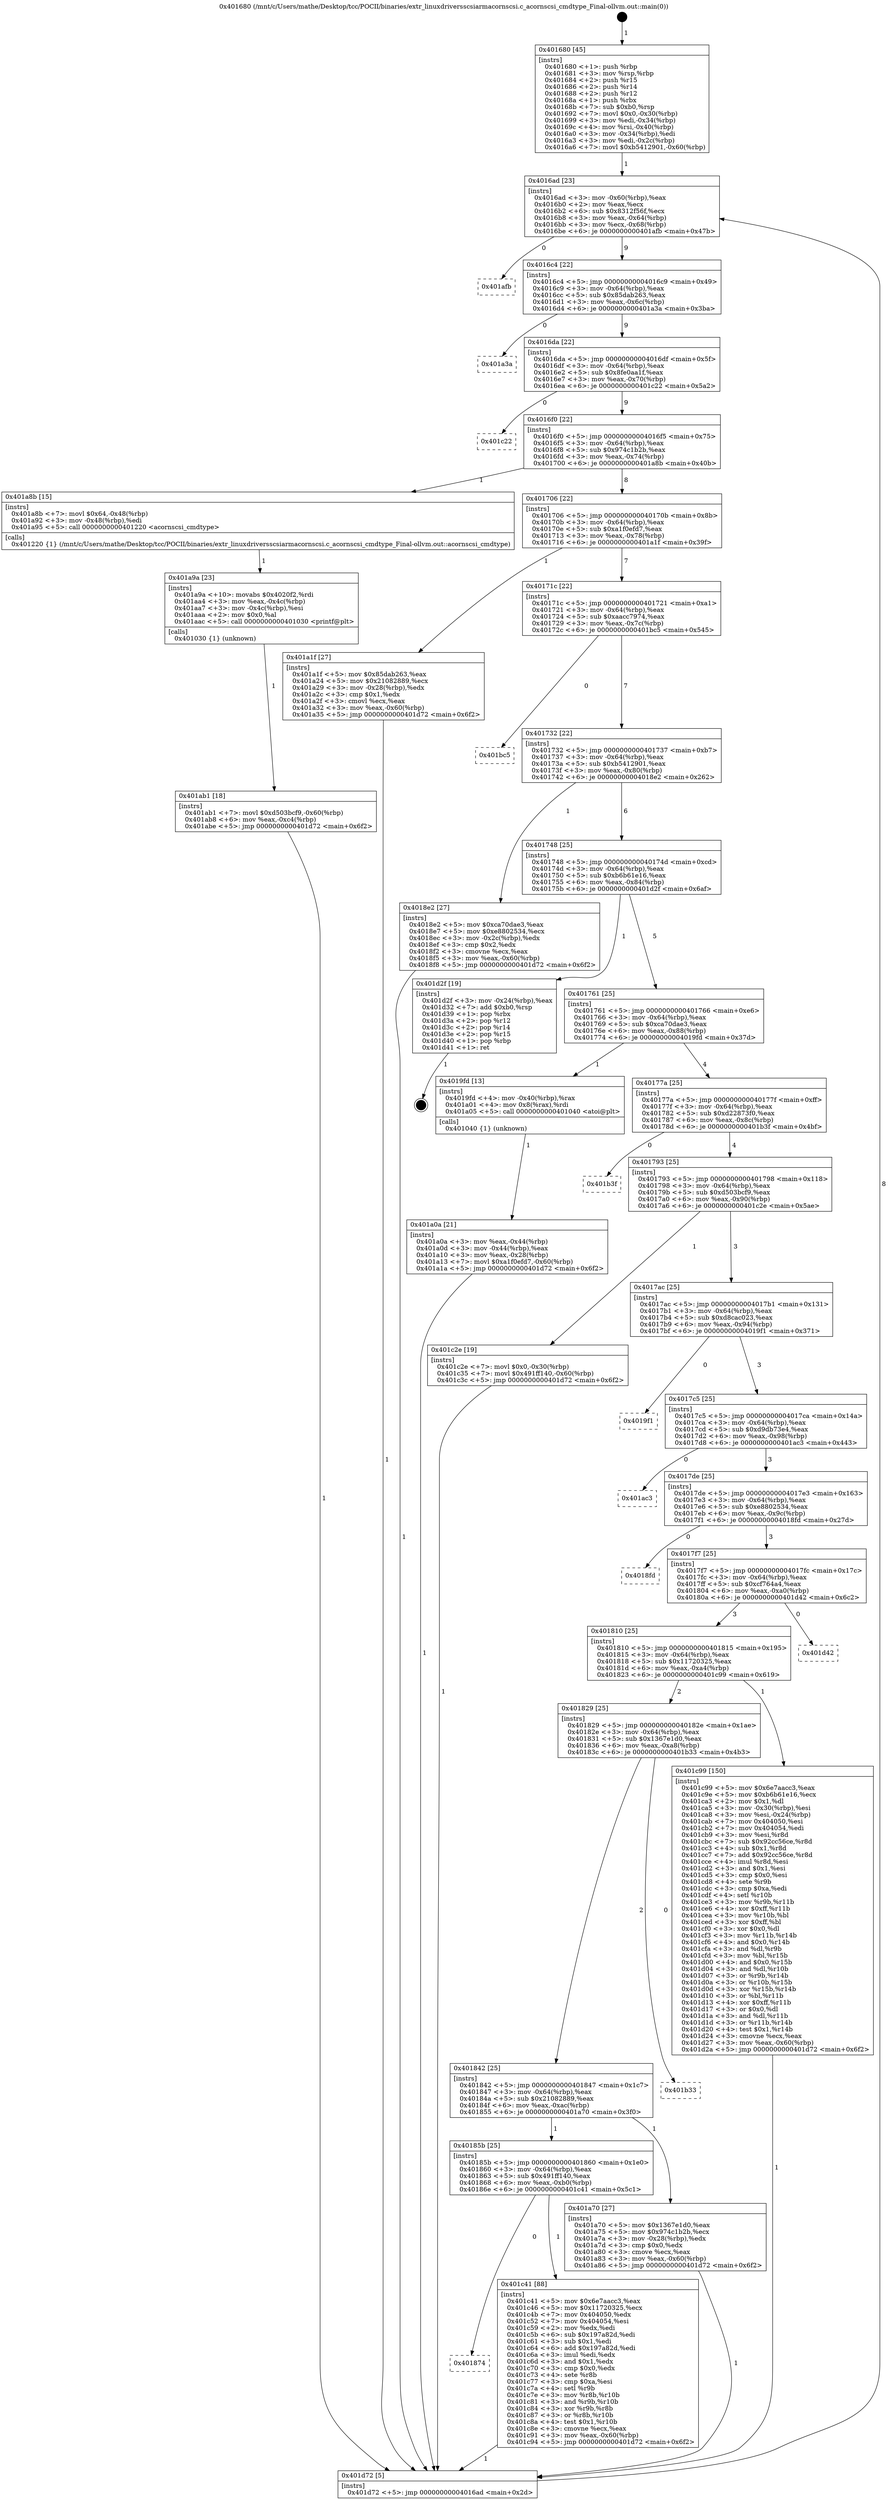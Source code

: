 digraph "0x401680" {
  label = "0x401680 (/mnt/c/Users/mathe/Desktop/tcc/POCII/binaries/extr_linuxdriversscsiarmacornscsi.c_acornscsi_cmdtype_Final-ollvm.out::main(0))"
  labelloc = "t"
  node[shape=record]

  Entry [label="",width=0.3,height=0.3,shape=circle,fillcolor=black,style=filled]
  "0x4016ad" [label="{
     0x4016ad [23]\l
     | [instrs]\l
     &nbsp;&nbsp;0x4016ad \<+3\>: mov -0x60(%rbp),%eax\l
     &nbsp;&nbsp;0x4016b0 \<+2\>: mov %eax,%ecx\l
     &nbsp;&nbsp;0x4016b2 \<+6\>: sub $0x8312f56f,%ecx\l
     &nbsp;&nbsp;0x4016b8 \<+3\>: mov %eax,-0x64(%rbp)\l
     &nbsp;&nbsp;0x4016bb \<+3\>: mov %ecx,-0x68(%rbp)\l
     &nbsp;&nbsp;0x4016be \<+6\>: je 0000000000401afb \<main+0x47b\>\l
  }"]
  "0x401afb" [label="{
     0x401afb\l
  }", style=dashed]
  "0x4016c4" [label="{
     0x4016c4 [22]\l
     | [instrs]\l
     &nbsp;&nbsp;0x4016c4 \<+5\>: jmp 00000000004016c9 \<main+0x49\>\l
     &nbsp;&nbsp;0x4016c9 \<+3\>: mov -0x64(%rbp),%eax\l
     &nbsp;&nbsp;0x4016cc \<+5\>: sub $0x85dab263,%eax\l
     &nbsp;&nbsp;0x4016d1 \<+3\>: mov %eax,-0x6c(%rbp)\l
     &nbsp;&nbsp;0x4016d4 \<+6\>: je 0000000000401a3a \<main+0x3ba\>\l
  }"]
  Exit [label="",width=0.3,height=0.3,shape=circle,fillcolor=black,style=filled,peripheries=2]
  "0x401a3a" [label="{
     0x401a3a\l
  }", style=dashed]
  "0x4016da" [label="{
     0x4016da [22]\l
     | [instrs]\l
     &nbsp;&nbsp;0x4016da \<+5\>: jmp 00000000004016df \<main+0x5f\>\l
     &nbsp;&nbsp;0x4016df \<+3\>: mov -0x64(%rbp),%eax\l
     &nbsp;&nbsp;0x4016e2 \<+5\>: sub $0x8fe0aa1f,%eax\l
     &nbsp;&nbsp;0x4016e7 \<+3\>: mov %eax,-0x70(%rbp)\l
     &nbsp;&nbsp;0x4016ea \<+6\>: je 0000000000401c22 \<main+0x5a2\>\l
  }"]
  "0x401874" [label="{
     0x401874\l
  }", style=dashed]
  "0x401c22" [label="{
     0x401c22\l
  }", style=dashed]
  "0x4016f0" [label="{
     0x4016f0 [22]\l
     | [instrs]\l
     &nbsp;&nbsp;0x4016f0 \<+5\>: jmp 00000000004016f5 \<main+0x75\>\l
     &nbsp;&nbsp;0x4016f5 \<+3\>: mov -0x64(%rbp),%eax\l
     &nbsp;&nbsp;0x4016f8 \<+5\>: sub $0x974c1b2b,%eax\l
     &nbsp;&nbsp;0x4016fd \<+3\>: mov %eax,-0x74(%rbp)\l
     &nbsp;&nbsp;0x401700 \<+6\>: je 0000000000401a8b \<main+0x40b\>\l
  }"]
  "0x401c41" [label="{
     0x401c41 [88]\l
     | [instrs]\l
     &nbsp;&nbsp;0x401c41 \<+5\>: mov $0x6e7aacc3,%eax\l
     &nbsp;&nbsp;0x401c46 \<+5\>: mov $0x11720325,%ecx\l
     &nbsp;&nbsp;0x401c4b \<+7\>: mov 0x404050,%edx\l
     &nbsp;&nbsp;0x401c52 \<+7\>: mov 0x404054,%esi\l
     &nbsp;&nbsp;0x401c59 \<+2\>: mov %edx,%edi\l
     &nbsp;&nbsp;0x401c5b \<+6\>: sub $0x197a82d,%edi\l
     &nbsp;&nbsp;0x401c61 \<+3\>: sub $0x1,%edi\l
     &nbsp;&nbsp;0x401c64 \<+6\>: add $0x197a82d,%edi\l
     &nbsp;&nbsp;0x401c6a \<+3\>: imul %edi,%edx\l
     &nbsp;&nbsp;0x401c6d \<+3\>: and $0x1,%edx\l
     &nbsp;&nbsp;0x401c70 \<+3\>: cmp $0x0,%edx\l
     &nbsp;&nbsp;0x401c73 \<+4\>: sete %r8b\l
     &nbsp;&nbsp;0x401c77 \<+3\>: cmp $0xa,%esi\l
     &nbsp;&nbsp;0x401c7a \<+4\>: setl %r9b\l
     &nbsp;&nbsp;0x401c7e \<+3\>: mov %r8b,%r10b\l
     &nbsp;&nbsp;0x401c81 \<+3\>: and %r9b,%r10b\l
     &nbsp;&nbsp;0x401c84 \<+3\>: xor %r9b,%r8b\l
     &nbsp;&nbsp;0x401c87 \<+3\>: or %r8b,%r10b\l
     &nbsp;&nbsp;0x401c8a \<+4\>: test $0x1,%r10b\l
     &nbsp;&nbsp;0x401c8e \<+3\>: cmovne %ecx,%eax\l
     &nbsp;&nbsp;0x401c91 \<+3\>: mov %eax,-0x60(%rbp)\l
     &nbsp;&nbsp;0x401c94 \<+5\>: jmp 0000000000401d72 \<main+0x6f2\>\l
  }"]
  "0x401a8b" [label="{
     0x401a8b [15]\l
     | [instrs]\l
     &nbsp;&nbsp;0x401a8b \<+7\>: movl $0x64,-0x48(%rbp)\l
     &nbsp;&nbsp;0x401a92 \<+3\>: mov -0x48(%rbp),%edi\l
     &nbsp;&nbsp;0x401a95 \<+5\>: call 0000000000401220 \<acornscsi_cmdtype\>\l
     | [calls]\l
     &nbsp;&nbsp;0x401220 \{1\} (/mnt/c/Users/mathe/Desktop/tcc/POCII/binaries/extr_linuxdriversscsiarmacornscsi.c_acornscsi_cmdtype_Final-ollvm.out::acornscsi_cmdtype)\l
  }"]
  "0x401706" [label="{
     0x401706 [22]\l
     | [instrs]\l
     &nbsp;&nbsp;0x401706 \<+5\>: jmp 000000000040170b \<main+0x8b\>\l
     &nbsp;&nbsp;0x40170b \<+3\>: mov -0x64(%rbp),%eax\l
     &nbsp;&nbsp;0x40170e \<+5\>: sub $0xa1f0efd7,%eax\l
     &nbsp;&nbsp;0x401713 \<+3\>: mov %eax,-0x78(%rbp)\l
     &nbsp;&nbsp;0x401716 \<+6\>: je 0000000000401a1f \<main+0x39f\>\l
  }"]
  "0x401ab1" [label="{
     0x401ab1 [18]\l
     | [instrs]\l
     &nbsp;&nbsp;0x401ab1 \<+7\>: movl $0xd503bcf9,-0x60(%rbp)\l
     &nbsp;&nbsp;0x401ab8 \<+6\>: mov %eax,-0xc4(%rbp)\l
     &nbsp;&nbsp;0x401abe \<+5\>: jmp 0000000000401d72 \<main+0x6f2\>\l
  }"]
  "0x401a1f" [label="{
     0x401a1f [27]\l
     | [instrs]\l
     &nbsp;&nbsp;0x401a1f \<+5\>: mov $0x85dab263,%eax\l
     &nbsp;&nbsp;0x401a24 \<+5\>: mov $0x21082889,%ecx\l
     &nbsp;&nbsp;0x401a29 \<+3\>: mov -0x28(%rbp),%edx\l
     &nbsp;&nbsp;0x401a2c \<+3\>: cmp $0x1,%edx\l
     &nbsp;&nbsp;0x401a2f \<+3\>: cmovl %ecx,%eax\l
     &nbsp;&nbsp;0x401a32 \<+3\>: mov %eax,-0x60(%rbp)\l
     &nbsp;&nbsp;0x401a35 \<+5\>: jmp 0000000000401d72 \<main+0x6f2\>\l
  }"]
  "0x40171c" [label="{
     0x40171c [22]\l
     | [instrs]\l
     &nbsp;&nbsp;0x40171c \<+5\>: jmp 0000000000401721 \<main+0xa1\>\l
     &nbsp;&nbsp;0x401721 \<+3\>: mov -0x64(%rbp),%eax\l
     &nbsp;&nbsp;0x401724 \<+5\>: sub $0xaacc7974,%eax\l
     &nbsp;&nbsp;0x401729 \<+3\>: mov %eax,-0x7c(%rbp)\l
     &nbsp;&nbsp;0x40172c \<+6\>: je 0000000000401bc5 \<main+0x545\>\l
  }"]
  "0x401a9a" [label="{
     0x401a9a [23]\l
     | [instrs]\l
     &nbsp;&nbsp;0x401a9a \<+10\>: movabs $0x4020f2,%rdi\l
     &nbsp;&nbsp;0x401aa4 \<+3\>: mov %eax,-0x4c(%rbp)\l
     &nbsp;&nbsp;0x401aa7 \<+3\>: mov -0x4c(%rbp),%esi\l
     &nbsp;&nbsp;0x401aaa \<+2\>: mov $0x0,%al\l
     &nbsp;&nbsp;0x401aac \<+5\>: call 0000000000401030 \<printf@plt\>\l
     | [calls]\l
     &nbsp;&nbsp;0x401030 \{1\} (unknown)\l
  }"]
  "0x401bc5" [label="{
     0x401bc5\l
  }", style=dashed]
  "0x401732" [label="{
     0x401732 [22]\l
     | [instrs]\l
     &nbsp;&nbsp;0x401732 \<+5\>: jmp 0000000000401737 \<main+0xb7\>\l
     &nbsp;&nbsp;0x401737 \<+3\>: mov -0x64(%rbp),%eax\l
     &nbsp;&nbsp;0x40173a \<+5\>: sub $0xb5412901,%eax\l
     &nbsp;&nbsp;0x40173f \<+3\>: mov %eax,-0x80(%rbp)\l
     &nbsp;&nbsp;0x401742 \<+6\>: je 00000000004018e2 \<main+0x262\>\l
  }"]
  "0x40185b" [label="{
     0x40185b [25]\l
     | [instrs]\l
     &nbsp;&nbsp;0x40185b \<+5\>: jmp 0000000000401860 \<main+0x1e0\>\l
     &nbsp;&nbsp;0x401860 \<+3\>: mov -0x64(%rbp),%eax\l
     &nbsp;&nbsp;0x401863 \<+5\>: sub $0x491ff140,%eax\l
     &nbsp;&nbsp;0x401868 \<+6\>: mov %eax,-0xb0(%rbp)\l
     &nbsp;&nbsp;0x40186e \<+6\>: je 0000000000401c41 \<main+0x5c1\>\l
  }"]
  "0x4018e2" [label="{
     0x4018e2 [27]\l
     | [instrs]\l
     &nbsp;&nbsp;0x4018e2 \<+5\>: mov $0xca70dae3,%eax\l
     &nbsp;&nbsp;0x4018e7 \<+5\>: mov $0xe8802534,%ecx\l
     &nbsp;&nbsp;0x4018ec \<+3\>: mov -0x2c(%rbp),%edx\l
     &nbsp;&nbsp;0x4018ef \<+3\>: cmp $0x2,%edx\l
     &nbsp;&nbsp;0x4018f2 \<+3\>: cmovne %ecx,%eax\l
     &nbsp;&nbsp;0x4018f5 \<+3\>: mov %eax,-0x60(%rbp)\l
     &nbsp;&nbsp;0x4018f8 \<+5\>: jmp 0000000000401d72 \<main+0x6f2\>\l
  }"]
  "0x401748" [label="{
     0x401748 [25]\l
     | [instrs]\l
     &nbsp;&nbsp;0x401748 \<+5\>: jmp 000000000040174d \<main+0xcd\>\l
     &nbsp;&nbsp;0x40174d \<+3\>: mov -0x64(%rbp),%eax\l
     &nbsp;&nbsp;0x401750 \<+5\>: sub $0xb6b61e16,%eax\l
     &nbsp;&nbsp;0x401755 \<+6\>: mov %eax,-0x84(%rbp)\l
     &nbsp;&nbsp;0x40175b \<+6\>: je 0000000000401d2f \<main+0x6af\>\l
  }"]
  "0x401d72" [label="{
     0x401d72 [5]\l
     | [instrs]\l
     &nbsp;&nbsp;0x401d72 \<+5\>: jmp 00000000004016ad \<main+0x2d\>\l
  }"]
  "0x401680" [label="{
     0x401680 [45]\l
     | [instrs]\l
     &nbsp;&nbsp;0x401680 \<+1\>: push %rbp\l
     &nbsp;&nbsp;0x401681 \<+3\>: mov %rsp,%rbp\l
     &nbsp;&nbsp;0x401684 \<+2\>: push %r15\l
     &nbsp;&nbsp;0x401686 \<+2\>: push %r14\l
     &nbsp;&nbsp;0x401688 \<+2\>: push %r12\l
     &nbsp;&nbsp;0x40168a \<+1\>: push %rbx\l
     &nbsp;&nbsp;0x40168b \<+7\>: sub $0xb0,%rsp\l
     &nbsp;&nbsp;0x401692 \<+7\>: movl $0x0,-0x30(%rbp)\l
     &nbsp;&nbsp;0x401699 \<+3\>: mov %edi,-0x34(%rbp)\l
     &nbsp;&nbsp;0x40169c \<+4\>: mov %rsi,-0x40(%rbp)\l
     &nbsp;&nbsp;0x4016a0 \<+3\>: mov -0x34(%rbp),%edi\l
     &nbsp;&nbsp;0x4016a3 \<+3\>: mov %edi,-0x2c(%rbp)\l
     &nbsp;&nbsp;0x4016a6 \<+7\>: movl $0xb5412901,-0x60(%rbp)\l
  }"]
  "0x401a70" [label="{
     0x401a70 [27]\l
     | [instrs]\l
     &nbsp;&nbsp;0x401a70 \<+5\>: mov $0x1367e1d0,%eax\l
     &nbsp;&nbsp;0x401a75 \<+5\>: mov $0x974c1b2b,%ecx\l
     &nbsp;&nbsp;0x401a7a \<+3\>: mov -0x28(%rbp),%edx\l
     &nbsp;&nbsp;0x401a7d \<+3\>: cmp $0x0,%edx\l
     &nbsp;&nbsp;0x401a80 \<+3\>: cmove %ecx,%eax\l
     &nbsp;&nbsp;0x401a83 \<+3\>: mov %eax,-0x60(%rbp)\l
     &nbsp;&nbsp;0x401a86 \<+5\>: jmp 0000000000401d72 \<main+0x6f2\>\l
  }"]
  "0x401d2f" [label="{
     0x401d2f [19]\l
     | [instrs]\l
     &nbsp;&nbsp;0x401d2f \<+3\>: mov -0x24(%rbp),%eax\l
     &nbsp;&nbsp;0x401d32 \<+7\>: add $0xb0,%rsp\l
     &nbsp;&nbsp;0x401d39 \<+1\>: pop %rbx\l
     &nbsp;&nbsp;0x401d3a \<+2\>: pop %r12\l
     &nbsp;&nbsp;0x401d3c \<+2\>: pop %r14\l
     &nbsp;&nbsp;0x401d3e \<+2\>: pop %r15\l
     &nbsp;&nbsp;0x401d40 \<+1\>: pop %rbp\l
     &nbsp;&nbsp;0x401d41 \<+1\>: ret\l
  }"]
  "0x401761" [label="{
     0x401761 [25]\l
     | [instrs]\l
     &nbsp;&nbsp;0x401761 \<+5\>: jmp 0000000000401766 \<main+0xe6\>\l
     &nbsp;&nbsp;0x401766 \<+3\>: mov -0x64(%rbp),%eax\l
     &nbsp;&nbsp;0x401769 \<+5\>: sub $0xca70dae3,%eax\l
     &nbsp;&nbsp;0x40176e \<+6\>: mov %eax,-0x88(%rbp)\l
     &nbsp;&nbsp;0x401774 \<+6\>: je 00000000004019fd \<main+0x37d\>\l
  }"]
  "0x401842" [label="{
     0x401842 [25]\l
     | [instrs]\l
     &nbsp;&nbsp;0x401842 \<+5\>: jmp 0000000000401847 \<main+0x1c7\>\l
     &nbsp;&nbsp;0x401847 \<+3\>: mov -0x64(%rbp),%eax\l
     &nbsp;&nbsp;0x40184a \<+5\>: sub $0x21082889,%eax\l
     &nbsp;&nbsp;0x40184f \<+6\>: mov %eax,-0xac(%rbp)\l
     &nbsp;&nbsp;0x401855 \<+6\>: je 0000000000401a70 \<main+0x3f0\>\l
  }"]
  "0x4019fd" [label="{
     0x4019fd [13]\l
     | [instrs]\l
     &nbsp;&nbsp;0x4019fd \<+4\>: mov -0x40(%rbp),%rax\l
     &nbsp;&nbsp;0x401a01 \<+4\>: mov 0x8(%rax),%rdi\l
     &nbsp;&nbsp;0x401a05 \<+5\>: call 0000000000401040 \<atoi@plt\>\l
     | [calls]\l
     &nbsp;&nbsp;0x401040 \{1\} (unknown)\l
  }"]
  "0x40177a" [label="{
     0x40177a [25]\l
     | [instrs]\l
     &nbsp;&nbsp;0x40177a \<+5\>: jmp 000000000040177f \<main+0xff\>\l
     &nbsp;&nbsp;0x40177f \<+3\>: mov -0x64(%rbp),%eax\l
     &nbsp;&nbsp;0x401782 \<+5\>: sub $0xd22873f0,%eax\l
     &nbsp;&nbsp;0x401787 \<+6\>: mov %eax,-0x8c(%rbp)\l
     &nbsp;&nbsp;0x40178d \<+6\>: je 0000000000401b3f \<main+0x4bf\>\l
  }"]
  "0x401a0a" [label="{
     0x401a0a [21]\l
     | [instrs]\l
     &nbsp;&nbsp;0x401a0a \<+3\>: mov %eax,-0x44(%rbp)\l
     &nbsp;&nbsp;0x401a0d \<+3\>: mov -0x44(%rbp),%eax\l
     &nbsp;&nbsp;0x401a10 \<+3\>: mov %eax,-0x28(%rbp)\l
     &nbsp;&nbsp;0x401a13 \<+7\>: movl $0xa1f0efd7,-0x60(%rbp)\l
     &nbsp;&nbsp;0x401a1a \<+5\>: jmp 0000000000401d72 \<main+0x6f2\>\l
  }"]
  "0x401b33" [label="{
     0x401b33\l
  }", style=dashed]
  "0x401b3f" [label="{
     0x401b3f\l
  }", style=dashed]
  "0x401793" [label="{
     0x401793 [25]\l
     | [instrs]\l
     &nbsp;&nbsp;0x401793 \<+5\>: jmp 0000000000401798 \<main+0x118\>\l
     &nbsp;&nbsp;0x401798 \<+3\>: mov -0x64(%rbp),%eax\l
     &nbsp;&nbsp;0x40179b \<+5\>: sub $0xd503bcf9,%eax\l
     &nbsp;&nbsp;0x4017a0 \<+6\>: mov %eax,-0x90(%rbp)\l
     &nbsp;&nbsp;0x4017a6 \<+6\>: je 0000000000401c2e \<main+0x5ae\>\l
  }"]
  "0x401829" [label="{
     0x401829 [25]\l
     | [instrs]\l
     &nbsp;&nbsp;0x401829 \<+5\>: jmp 000000000040182e \<main+0x1ae\>\l
     &nbsp;&nbsp;0x40182e \<+3\>: mov -0x64(%rbp),%eax\l
     &nbsp;&nbsp;0x401831 \<+5\>: sub $0x1367e1d0,%eax\l
     &nbsp;&nbsp;0x401836 \<+6\>: mov %eax,-0xa8(%rbp)\l
     &nbsp;&nbsp;0x40183c \<+6\>: je 0000000000401b33 \<main+0x4b3\>\l
  }"]
  "0x401c2e" [label="{
     0x401c2e [19]\l
     | [instrs]\l
     &nbsp;&nbsp;0x401c2e \<+7\>: movl $0x0,-0x30(%rbp)\l
     &nbsp;&nbsp;0x401c35 \<+7\>: movl $0x491ff140,-0x60(%rbp)\l
     &nbsp;&nbsp;0x401c3c \<+5\>: jmp 0000000000401d72 \<main+0x6f2\>\l
  }"]
  "0x4017ac" [label="{
     0x4017ac [25]\l
     | [instrs]\l
     &nbsp;&nbsp;0x4017ac \<+5\>: jmp 00000000004017b1 \<main+0x131\>\l
     &nbsp;&nbsp;0x4017b1 \<+3\>: mov -0x64(%rbp),%eax\l
     &nbsp;&nbsp;0x4017b4 \<+5\>: sub $0xd8cac023,%eax\l
     &nbsp;&nbsp;0x4017b9 \<+6\>: mov %eax,-0x94(%rbp)\l
     &nbsp;&nbsp;0x4017bf \<+6\>: je 00000000004019f1 \<main+0x371\>\l
  }"]
  "0x401c99" [label="{
     0x401c99 [150]\l
     | [instrs]\l
     &nbsp;&nbsp;0x401c99 \<+5\>: mov $0x6e7aacc3,%eax\l
     &nbsp;&nbsp;0x401c9e \<+5\>: mov $0xb6b61e16,%ecx\l
     &nbsp;&nbsp;0x401ca3 \<+2\>: mov $0x1,%dl\l
     &nbsp;&nbsp;0x401ca5 \<+3\>: mov -0x30(%rbp),%esi\l
     &nbsp;&nbsp;0x401ca8 \<+3\>: mov %esi,-0x24(%rbp)\l
     &nbsp;&nbsp;0x401cab \<+7\>: mov 0x404050,%esi\l
     &nbsp;&nbsp;0x401cb2 \<+7\>: mov 0x404054,%edi\l
     &nbsp;&nbsp;0x401cb9 \<+3\>: mov %esi,%r8d\l
     &nbsp;&nbsp;0x401cbc \<+7\>: sub $0x92cc56ce,%r8d\l
     &nbsp;&nbsp;0x401cc3 \<+4\>: sub $0x1,%r8d\l
     &nbsp;&nbsp;0x401cc7 \<+7\>: add $0x92cc56ce,%r8d\l
     &nbsp;&nbsp;0x401cce \<+4\>: imul %r8d,%esi\l
     &nbsp;&nbsp;0x401cd2 \<+3\>: and $0x1,%esi\l
     &nbsp;&nbsp;0x401cd5 \<+3\>: cmp $0x0,%esi\l
     &nbsp;&nbsp;0x401cd8 \<+4\>: sete %r9b\l
     &nbsp;&nbsp;0x401cdc \<+3\>: cmp $0xa,%edi\l
     &nbsp;&nbsp;0x401cdf \<+4\>: setl %r10b\l
     &nbsp;&nbsp;0x401ce3 \<+3\>: mov %r9b,%r11b\l
     &nbsp;&nbsp;0x401ce6 \<+4\>: xor $0xff,%r11b\l
     &nbsp;&nbsp;0x401cea \<+3\>: mov %r10b,%bl\l
     &nbsp;&nbsp;0x401ced \<+3\>: xor $0xff,%bl\l
     &nbsp;&nbsp;0x401cf0 \<+3\>: xor $0x0,%dl\l
     &nbsp;&nbsp;0x401cf3 \<+3\>: mov %r11b,%r14b\l
     &nbsp;&nbsp;0x401cf6 \<+4\>: and $0x0,%r14b\l
     &nbsp;&nbsp;0x401cfa \<+3\>: and %dl,%r9b\l
     &nbsp;&nbsp;0x401cfd \<+3\>: mov %bl,%r15b\l
     &nbsp;&nbsp;0x401d00 \<+4\>: and $0x0,%r15b\l
     &nbsp;&nbsp;0x401d04 \<+3\>: and %dl,%r10b\l
     &nbsp;&nbsp;0x401d07 \<+3\>: or %r9b,%r14b\l
     &nbsp;&nbsp;0x401d0a \<+3\>: or %r10b,%r15b\l
     &nbsp;&nbsp;0x401d0d \<+3\>: xor %r15b,%r14b\l
     &nbsp;&nbsp;0x401d10 \<+3\>: or %bl,%r11b\l
     &nbsp;&nbsp;0x401d13 \<+4\>: xor $0xff,%r11b\l
     &nbsp;&nbsp;0x401d17 \<+3\>: or $0x0,%dl\l
     &nbsp;&nbsp;0x401d1a \<+3\>: and %dl,%r11b\l
     &nbsp;&nbsp;0x401d1d \<+3\>: or %r11b,%r14b\l
     &nbsp;&nbsp;0x401d20 \<+4\>: test $0x1,%r14b\l
     &nbsp;&nbsp;0x401d24 \<+3\>: cmovne %ecx,%eax\l
     &nbsp;&nbsp;0x401d27 \<+3\>: mov %eax,-0x60(%rbp)\l
     &nbsp;&nbsp;0x401d2a \<+5\>: jmp 0000000000401d72 \<main+0x6f2\>\l
  }"]
  "0x4019f1" [label="{
     0x4019f1\l
  }", style=dashed]
  "0x4017c5" [label="{
     0x4017c5 [25]\l
     | [instrs]\l
     &nbsp;&nbsp;0x4017c5 \<+5\>: jmp 00000000004017ca \<main+0x14a\>\l
     &nbsp;&nbsp;0x4017ca \<+3\>: mov -0x64(%rbp),%eax\l
     &nbsp;&nbsp;0x4017cd \<+5\>: sub $0xd9db73e4,%eax\l
     &nbsp;&nbsp;0x4017d2 \<+6\>: mov %eax,-0x98(%rbp)\l
     &nbsp;&nbsp;0x4017d8 \<+6\>: je 0000000000401ac3 \<main+0x443\>\l
  }"]
  "0x401810" [label="{
     0x401810 [25]\l
     | [instrs]\l
     &nbsp;&nbsp;0x401810 \<+5\>: jmp 0000000000401815 \<main+0x195\>\l
     &nbsp;&nbsp;0x401815 \<+3\>: mov -0x64(%rbp),%eax\l
     &nbsp;&nbsp;0x401818 \<+5\>: sub $0x11720325,%eax\l
     &nbsp;&nbsp;0x40181d \<+6\>: mov %eax,-0xa4(%rbp)\l
     &nbsp;&nbsp;0x401823 \<+6\>: je 0000000000401c99 \<main+0x619\>\l
  }"]
  "0x401ac3" [label="{
     0x401ac3\l
  }", style=dashed]
  "0x4017de" [label="{
     0x4017de [25]\l
     | [instrs]\l
     &nbsp;&nbsp;0x4017de \<+5\>: jmp 00000000004017e3 \<main+0x163\>\l
     &nbsp;&nbsp;0x4017e3 \<+3\>: mov -0x64(%rbp),%eax\l
     &nbsp;&nbsp;0x4017e6 \<+5\>: sub $0xe8802534,%eax\l
     &nbsp;&nbsp;0x4017eb \<+6\>: mov %eax,-0x9c(%rbp)\l
     &nbsp;&nbsp;0x4017f1 \<+6\>: je 00000000004018fd \<main+0x27d\>\l
  }"]
  "0x401d42" [label="{
     0x401d42\l
  }", style=dashed]
  "0x4018fd" [label="{
     0x4018fd\l
  }", style=dashed]
  "0x4017f7" [label="{
     0x4017f7 [25]\l
     | [instrs]\l
     &nbsp;&nbsp;0x4017f7 \<+5\>: jmp 00000000004017fc \<main+0x17c\>\l
     &nbsp;&nbsp;0x4017fc \<+3\>: mov -0x64(%rbp),%eax\l
     &nbsp;&nbsp;0x4017ff \<+5\>: sub $0xcf764a4,%eax\l
     &nbsp;&nbsp;0x401804 \<+6\>: mov %eax,-0xa0(%rbp)\l
     &nbsp;&nbsp;0x40180a \<+6\>: je 0000000000401d42 \<main+0x6c2\>\l
  }"]
  Entry -> "0x401680" [label=" 1"]
  "0x4016ad" -> "0x401afb" [label=" 0"]
  "0x4016ad" -> "0x4016c4" [label=" 9"]
  "0x401d2f" -> Exit [label=" 1"]
  "0x4016c4" -> "0x401a3a" [label=" 0"]
  "0x4016c4" -> "0x4016da" [label=" 9"]
  "0x401c99" -> "0x401d72" [label=" 1"]
  "0x4016da" -> "0x401c22" [label=" 0"]
  "0x4016da" -> "0x4016f0" [label=" 9"]
  "0x401c41" -> "0x401d72" [label=" 1"]
  "0x4016f0" -> "0x401a8b" [label=" 1"]
  "0x4016f0" -> "0x401706" [label=" 8"]
  "0x40185b" -> "0x401874" [label=" 0"]
  "0x401706" -> "0x401a1f" [label=" 1"]
  "0x401706" -> "0x40171c" [label=" 7"]
  "0x40185b" -> "0x401c41" [label=" 1"]
  "0x40171c" -> "0x401bc5" [label=" 0"]
  "0x40171c" -> "0x401732" [label=" 7"]
  "0x401c2e" -> "0x401d72" [label=" 1"]
  "0x401732" -> "0x4018e2" [label=" 1"]
  "0x401732" -> "0x401748" [label=" 6"]
  "0x4018e2" -> "0x401d72" [label=" 1"]
  "0x401680" -> "0x4016ad" [label=" 1"]
  "0x401d72" -> "0x4016ad" [label=" 8"]
  "0x401ab1" -> "0x401d72" [label=" 1"]
  "0x401748" -> "0x401d2f" [label=" 1"]
  "0x401748" -> "0x401761" [label=" 5"]
  "0x401a9a" -> "0x401ab1" [label=" 1"]
  "0x401761" -> "0x4019fd" [label=" 1"]
  "0x401761" -> "0x40177a" [label=" 4"]
  "0x4019fd" -> "0x401a0a" [label=" 1"]
  "0x401a0a" -> "0x401d72" [label=" 1"]
  "0x401a1f" -> "0x401d72" [label=" 1"]
  "0x401a70" -> "0x401d72" [label=" 1"]
  "0x40177a" -> "0x401b3f" [label=" 0"]
  "0x40177a" -> "0x401793" [label=" 4"]
  "0x401842" -> "0x40185b" [label=" 1"]
  "0x401793" -> "0x401c2e" [label=" 1"]
  "0x401793" -> "0x4017ac" [label=" 3"]
  "0x401a8b" -> "0x401a9a" [label=" 1"]
  "0x4017ac" -> "0x4019f1" [label=" 0"]
  "0x4017ac" -> "0x4017c5" [label=" 3"]
  "0x401829" -> "0x401842" [label=" 2"]
  "0x4017c5" -> "0x401ac3" [label=" 0"]
  "0x4017c5" -> "0x4017de" [label=" 3"]
  "0x401842" -> "0x401a70" [label=" 1"]
  "0x4017de" -> "0x4018fd" [label=" 0"]
  "0x4017de" -> "0x4017f7" [label=" 3"]
  "0x401810" -> "0x401829" [label=" 2"]
  "0x4017f7" -> "0x401d42" [label=" 0"]
  "0x4017f7" -> "0x401810" [label=" 3"]
  "0x401829" -> "0x401b33" [label=" 0"]
  "0x401810" -> "0x401c99" [label=" 1"]
}
